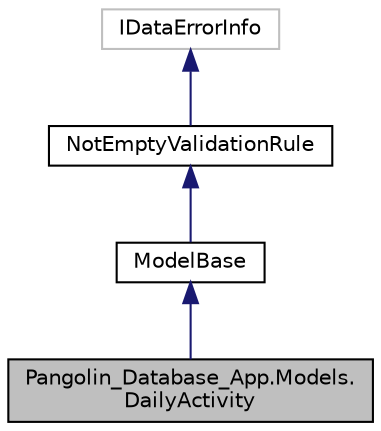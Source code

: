 digraph "Pangolin_Database_App.Models.DailyActivity"
{
 // LATEX_PDF_SIZE
  edge [fontname="Helvetica",fontsize="10",labelfontname="Helvetica",labelfontsize="10"];
  node [fontname="Helvetica",fontsize="10",shape=record];
  Node1 [label="Pangolin_Database_App.Models.\lDailyActivity",height=0.2,width=0.4,color="black", fillcolor="grey75", style="filled", fontcolor="black",tooltip=" "];
  Node2 -> Node1 [dir="back",color="midnightblue",fontsize="10",style="solid",fontname="Helvetica"];
  Node2 [label="ModelBase",height=0.2,width=0.4,color="black", fillcolor="white", style="filled",URL="$class_pangolin___database___app_1_1_models_1_1_model_base.html",tooltip=" "];
  Node3 -> Node2 [dir="back",color="midnightblue",fontsize="10",style="solid",fontname="Helvetica"];
  Node3 [label="NotEmptyValidationRule",height=0.2,width=0.4,color="black", fillcolor="white", style="filled",URL="$class_pangolin___database___app_1_1_util_1_1_not_empty_validation_rule.html",tooltip=" "];
  Node4 -> Node3 [dir="back",color="midnightblue",fontsize="10",style="solid",fontname="Helvetica"];
  Node4 [label="IDataErrorInfo",height=0.2,width=0.4,color="grey75", fillcolor="white", style="filled",tooltip=" "];
}
